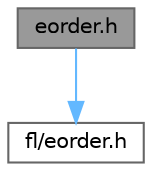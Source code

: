 digraph "eorder.h"
{
 // INTERACTIVE_SVG=YES
 // LATEX_PDF_SIZE
  bgcolor="transparent";
  edge [fontname=Helvetica,fontsize=10,labelfontname=Helvetica,labelfontsize=10];
  node [fontname=Helvetica,fontsize=10,shape=box,height=0.2,width=0.4];
  Node1 [id="Node000001",label="eorder.h",height=0.2,width=0.4,color="gray40", fillcolor="grey60", style="filled", fontcolor="black",tooltip="Defines color channel ordering enumerations."];
  Node1 -> Node2 [id="edge1_Node000001_Node000002",color="steelblue1",style="solid",tooltip=" "];
  Node2 [id="Node000002",label="fl/eorder.h",height=0.2,width=0.4,color="grey40", fillcolor="white", style="filled",URL="$d5/dd4/fl_2eorder_8h.html",tooltip="Defines color channel ordering enumerations in the fl namespace."];
}
